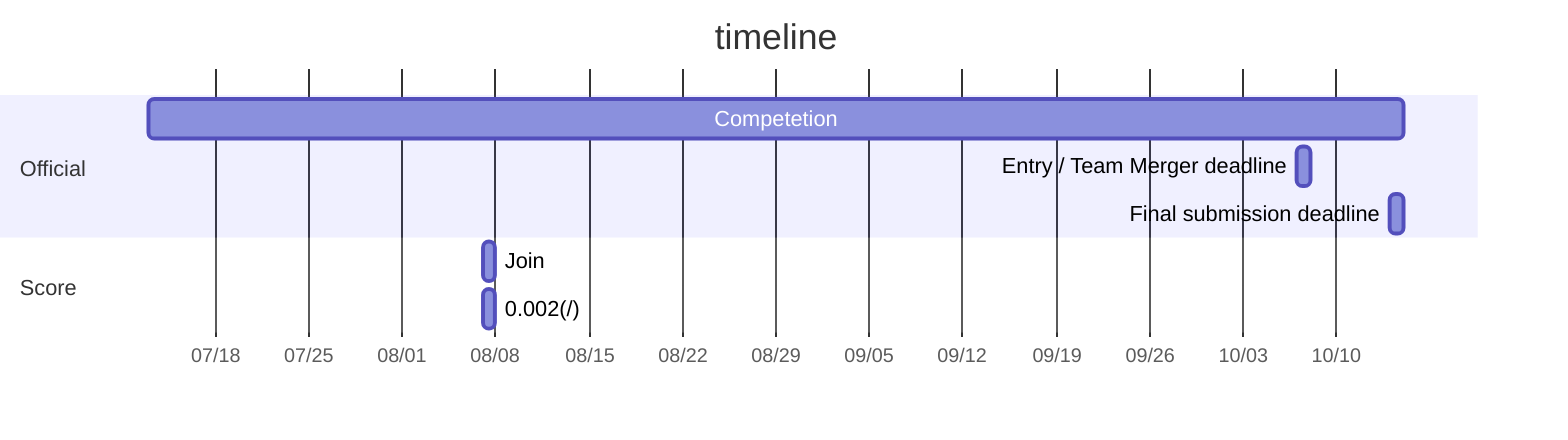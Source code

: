 gantt
  title timeline
  dateFormat YYYY-MM-DD
  axisFormat  %m/%d
  section Official
  Competetion: a1, 2021-07-13, 2021-10-15
  Entry / Team Merger deadline: a3, 2021-10-07, 2021-10-08
  Final submission deadline: a2, 2021-10-14, 2021-10-15

  section Score
  Join:2021-08-07, 2021-08-08
  0.002(/): 2021-08-07, 2021-08-08